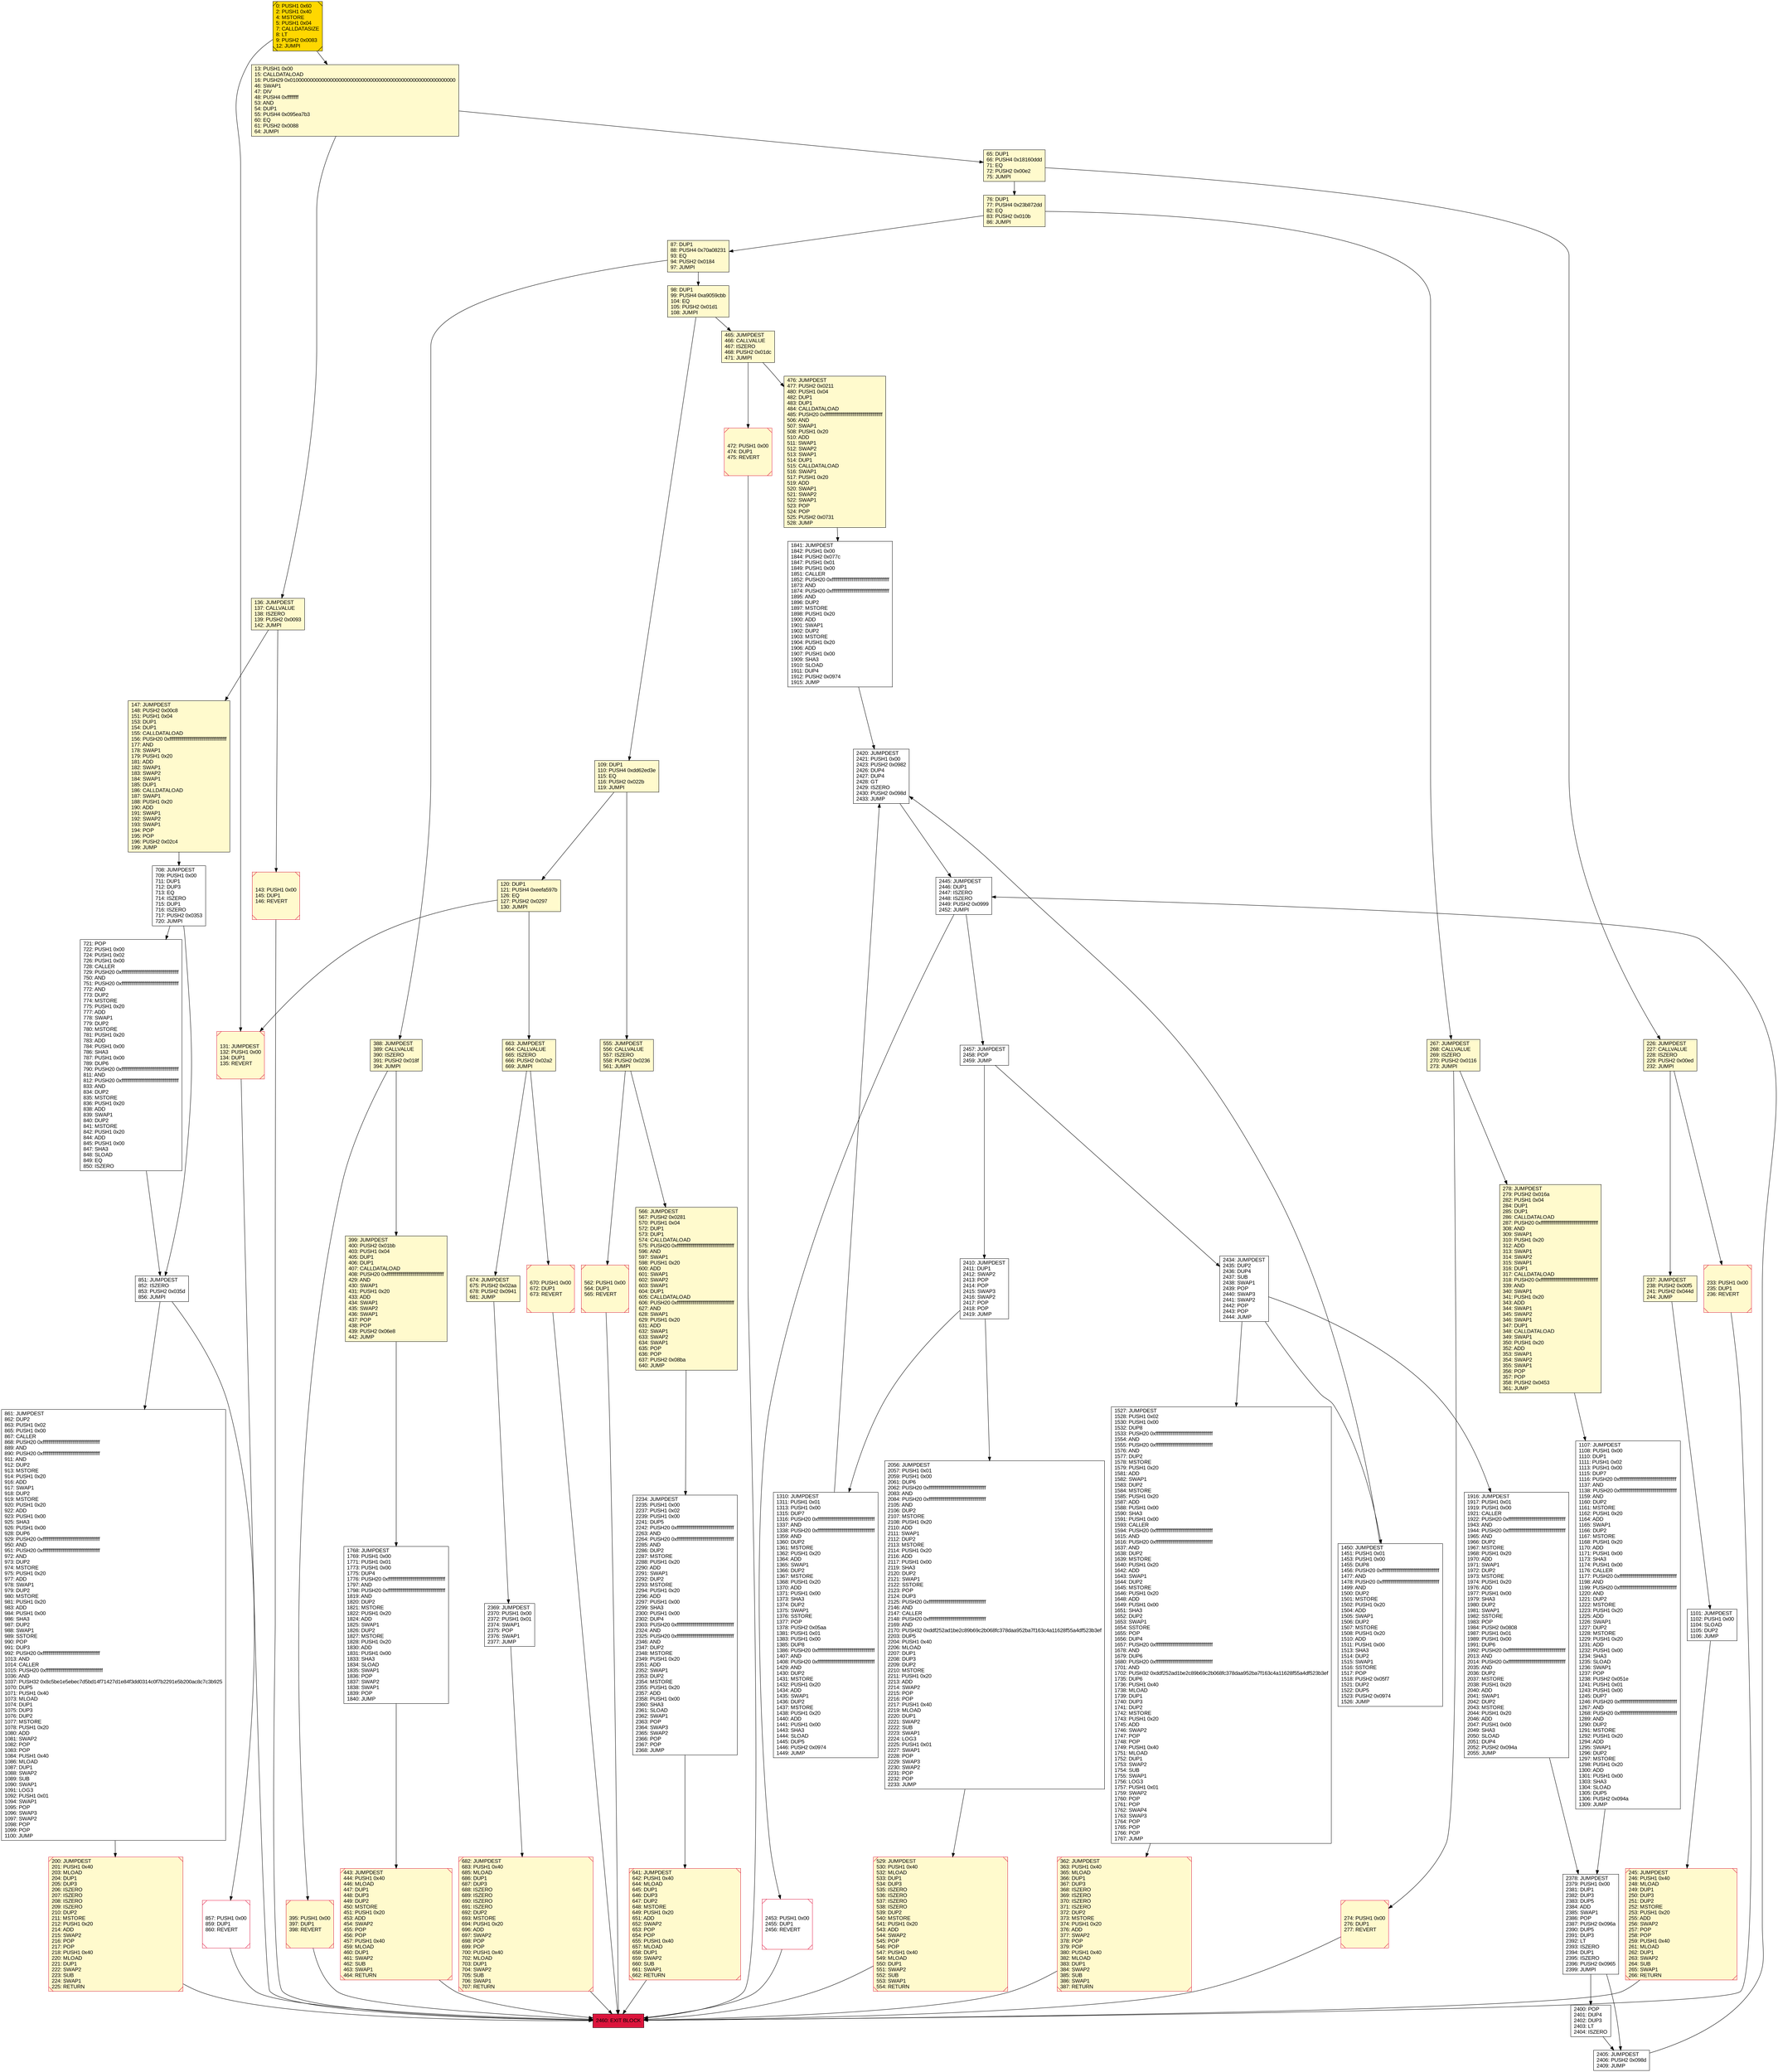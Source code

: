 digraph G {
bgcolor=transparent rankdir=UD;
node [shape=box style=filled color=black fillcolor=white fontname=arial fontcolor=black];
131 [label="131: JUMPDEST\l132: PUSH1 0x00\l134: DUP1\l135: REVERT\l" fillcolor=lemonchiffon shape=Msquare color=crimson ];
2410 [label="2410: JUMPDEST\l2411: DUP1\l2412: SWAP2\l2413: POP\l2414: POP\l2415: SWAP3\l2416: SWAP2\l2417: POP\l2418: POP\l2419: JUMP\l" ];
555 [label="555: JUMPDEST\l556: CALLVALUE\l557: ISZERO\l558: PUSH2 0x0236\l561: JUMPI\l" fillcolor=lemonchiffon ];
1768 [label="1768: JUMPDEST\l1769: PUSH1 0x00\l1771: PUSH1 0x01\l1773: PUSH1 0x00\l1775: DUP4\l1776: PUSH20 0xffffffffffffffffffffffffffffffffffffffff\l1797: AND\l1798: PUSH20 0xffffffffffffffffffffffffffffffffffffffff\l1819: AND\l1820: DUP2\l1821: MSTORE\l1822: PUSH1 0x20\l1824: ADD\l1825: SWAP1\l1826: DUP2\l1827: MSTORE\l1828: PUSH1 0x20\l1830: ADD\l1831: PUSH1 0x00\l1833: SHA3\l1834: SLOAD\l1835: SWAP1\l1836: POP\l1837: SWAP2\l1838: SWAP1\l1839: POP\l1840: JUMP\l" ];
443 [label="443: JUMPDEST\l444: PUSH1 0x40\l446: MLOAD\l447: DUP1\l448: DUP3\l449: DUP2\l450: MSTORE\l451: PUSH1 0x20\l453: ADD\l454: SWAP2\l455: POP\l456: POP\l457: PUSH1 0x40\l459: MLOAD\l460: DUP1\l461: SWAP2\l462: SUB\l463: SWAP1\l464: RETURN\l" fillcolor=lemonchiffon shape=Msquare color=crimson ];
76 [label="76: DUP1\l77: PUSH4 0x23b872dd\l82: EQ\l83: PUSH2 0x010b\l86: JUMPI\l" fillcolor=lemonchiffon ];
1450 [label="1450: JUMPDEST\l1451: PUSH1 0x01\l1453: PUSH1 0x00\l1455: DUP8\l1456: PUSH20 0xffffffffffffffffffffffffffffffffffffffff\l1477: AND\l1478: PUSH20 0xffffffffffffffffffffffffffffffffffffffff\l1499: AND\l1500: DUP2\l1501: MSTORE\l1502: PUSH1 0x20\l1504: ADD\l1505: SWAP1\l1506: DUP2\l1507: MSTORE\l1508: PUSH1 0x20\l1510: ADD\l1511: PUSH1 0x00\l1513: SHA3\l1514: DUP2\l1515: SWAP1\l1516: SSTORE\l1517: POP\l1518: PUSH2 0x05f7\l1521: DUP2\l1522: DUP5\l1523: PUSH2 0x0974\l1526: JUMP\l" ];
2445 [label="2445: JUMPDEST\l2446: DUP1\l2447: ISZERO\l2448: ISZERO\l2449: PUSH2 0x0999\l2452: JUMPI\l" ];
674 [label="674: JUMPDEST\l675: PUSH2 0x02aa\l678: PUSH2 0x0941\l681: JUMP\l" fillcolor=lemonchiffon ];
562 [label="562: PUSH1 0x00\l564: DUP1\l565: REVERT\l" fillcolor=lemonchiffon shape=Msquare color=crimson ];
682 [label="682: JUMPDEST\l683: PUSH1 0x40\l685: MLOAD\l686: DUP1\l687: DUP3\l688: ISZERO\l689: ISZERO\l690: ISZERO\l691: ISZERO\l692: DUP2\l693: MSTORE\l694: PUSH1 0x20\l696: ADD\l697: SWAP2\l698: POP\l699: POP\l700: PUSH1 0x40\l702: MLOAD\l703: DUP1\l704: SWAP2\l705: SUB\l706: SWAP1\l707: RETURN\l" fillcolor=lemonchiffon shape=Msquare color=crimson ];
147 [label="147: JUMPDEST\l148: PUSH2 0x00c8\l151: PUSH1 0x04\l153: DUP1\l154: DUP1\l155: CALLDATALOAD\l156: PUSH20 0xffffffffffffffffffffffffffffffffffffffff\l177: AND\l178: SWAP1\l179: PUSH1 0x20\l181: ADD\l182: SWAP1\l183: SWAP2\l184: SWAP1\l185: DUP1\l186: CALLDATALOAD\l187: SWAP1\l188: PUSH1 0x20\l190: ADD\l191: SWAP1\l192: SWAP2\l193: SWAP1\l194: POP\l195: POP\l196: PUSH2 0x02c4\l199: JUMP\l" fillcolor=lemonchiffon ];
136 [label="136: JUMPDEST\l137: CALLVALUE\l138: ISZERO\l139: PUSH2 0x0093\l142: JUMPI\l" fillcolor=lemonchiffon ];
2460 [label="2460: EXIT BLOCK\l" fillcolor=crimson ];
226 [label="226: JUMPDEST\l227: CALLVALUE\l228: ISZERO\l229: PUSH2 0x00ed\l232: JUMPI\l" fillcolor=lemonchiffon ];
2234 [label="2234: JUMPDEST\l2235: PUSH1 0x00\l2237: PUSH1 0x02\l2239: PUSH1 0x00\l2241: DUP5\l2242: PUSH20 0xffffffffffffffffffffffffffffffffffffffff\l2263: AND\l2264: PUSH20 0xffffffffffffffffffffffffffffffffffffffff\l2285: AND\l2286: DUP2\l2287: MSTORE\l2288: PUSH1 0x20\l2290: ADD\l2291: SWAP1\l2292: DUP2\l2293: MSTORE\l2294: PUSH1 0x20\l2296: ADD\l2297: PUSH1 0x00\l2299: SHA3\l2300: PUSH1 0x00\l2302: DUP4\l2303: PUSH20 0xffffffffffffffffffffffffffffffffffffffff\l2324: AND\l2325: PUSH20 0xffffffffffffffffffffffffffffffffffffffff\l2346: AND\l2347: DUP2\l2348: MSTORE\l2349: PUSH1 0x20\l2351: ADD\l2352: SWAP1\l2353: DUP2\l2354: MSTORE\l2355: PUSH1 0x20\l2357: ADD\l2358: PUSH1 0x00\l2360: SHA3\l2361: SLOAD\l2362: SWAP1\l2363: POP\l2364: SWAP3\l2365: SWAP2\l2366: POP\l2367: POP\l2368: JUMP\l" ];
1310 [label="1310: JUMPDEST\l1311: PUSH1 0x01\l1313: PUSH1 0x00\l1315: DUP7\l1316: PUSH20 0xffffffffffffffffffffffffffffffffffffffff\l1337: AND\l1338: PUSH20 0xffffffffffffffffffffffffffffffffffffffff\l1359: AND\l1360: DUP2\l1361: MSTORE\l1362: PUSH1 0x20\l1364: ADD\l1365: SWAP1\l1366: DUP2\l1367: MSTORE\l1368: PUSH1 0x20\l1370: ADD\l1371: PUSH1 0x00\l1373: SHA3\l1374: DUP2\l1375: SWAP1\l1376: SSTORE\l1377: POP\l1378: PUSH2 0x05aa\l1381: PUSH1 0x01\l1383: PUSH1 0x00\l1385: DUP8\l1386: PUSH20 0xffffffffffffffffffffffffffffffffffffffff\l1407: AND\l1408: PUSH20 0xffffffffffffffffffffffffffffffffffffffff\l1429: AND\l1430: DUP2\l1431: MSTORE\l1432: PUSH1 0x20\l1434: ADD\l1435: SWAP1\l1436: DUP2\l1437: MSTORE\l1438: PUSH1 0x20\l1440: ADD\l1441: PUSH1 0x00\l1443: SHA3\l1444: SLOAD\l1445: DUP5\l1446: PUSH2 0x0974\l1449: JUMP\l" ];
1527 [label="1527: JUMPDEST\l1528: PUSH1 0x02\l1530: PUSH1 0x00\l1532: DUP8\l1533: PUSH20 0xffffffffffffffffffffffffffffffffffffffff\l1554: AND\l1555: PUSH20 0xffffffffffffffffffffffffffffffffffffffff\l1576: AND\l1577: DUP2\l1578: MSTORE\l1579: PUSH1 0x20\l1581: ADD\l1582: SWAP1\l1583: DUP2\l1584: MSTORE\l1585: PUSH1 0x20\l1587: ADD\l1588: PUSH1 0x00\l1590: SHA3\l1591: PUSH1 0x00\l1593: CALLER\l1594: PUSH20 0xffffffffffffffffffffffffffffffffffffffff\l1615: AND\l1616: PUSH20 0xffffffffffffffffffffffffffffffffffffffff\l1637: AND\l1638: DUP2\l1639: MSTORE\l1640: PUSH1 0x20\l1642: ADD\l1643: SWAP1\l1644: DUP2\l1645: MSTORE\l1646: PUSH1 0x20\l1648: ADD\l1649: PUSH1 0x00\l1651: SHA3\l1652: DUP2\l1653: SWAP1\l1654: SSTORE\l1655: POP\l1656: DUP4\l1657: PUSH20 0xffffffffffffffffffffffffffffffffffffffff\l1678: AND\l1679: DUP6\l1680: PUSH20 0xffffffffffffffffffffffffffffffffffffffff\l1701: AND\l1702: PUSH32 0xddf252ad1be2c89b69c2b068fc378daa952ba7f163c4a11628f55a4df523b3ef\l1735: DUP6\l1736: PUSH1 0x40\l1738: MLOAD\l1739: DUP1\l1740: DUP3\l1741: DUP2\l1742: MSTORE\l1743: PUSH1 0x20\l1745: ADD\l1746: SWAP2\l1747: POP\l1748: POP\l1749: PUSH1 0x40\l1751: MLOAD\l1752: DUP1\l1753: SWAP2\l1754: SUB\l1755: SWAP1\l1756: LOG3\l1757: PUSH1 0x01\l1759: SWAP2\l1760: POP\l1761: POP\l1762: SWAP4\l1763: SWAP3\l1764: POP\l1765: POP\l1766: POP\l1767: JUMP\l" ];
98 [label="98: DUP1\l99: PUSH4 0xa9059cbb\l104: EQ\l105: PUSH2 0x01d1\l108: JUMPI\l" fillcolor=lemonchiffon ];
2056 [label="2056: JUMPDEST\l2057: PUSH1 0x01\l2059: PUSH1 0x00\l2061: DUP6\l2062: PUSH20 0xffffffffffffffffffffffffffffffffffffffff\l2083: AND\l2084: PUSH20 0xffffffffffffffffffffffffffffffffffffffff\l2105: AND\l2106: DUP2\l2107: MSTORE\l2108: PUSH1 0x20\l2110: ADD\l2111: SWAP1\l2112: DUP2\l2113: MSTORE\l2114: PUSH1 0x20\l2116: ADD\l2117: PUSH1 0x00\l2119: SHA3\l2120: DUP2\l2121: SWAP1\l2122: SSTORE\l2123: POP\l2124: DUP3\l2125: PUSH20 0xffffffffffffffffffffffffffffffffffffffff\l2146: AND\l2147: CALLER\l2148: PUSH20 0xffffffffffffffffffffffffffffffffffffffff\l2169: AND\l2170: PUSH32 0xddf252ad1be2c89b69c2b068fc378daa952ba7f163c4a11628f55a4df523b3ef\l2203: DUP5\l2204: PUSH1 0x40\l2206: MLOAD\l2207: DUP1\l2208: DUP3\l2209: DUP2\l2210: MSTORE\l2211: PUSH1 0x20\l2213: ADD\l2214: SWAP2\l2215: POP\l2216: POP\l2217: PUSH1 0x40\l2219: MLOAD\l2220: DUP1\l2221: SWAP2\l2222: SUB\l2223: SWAP1\l2224: LOG3\l2225: PUSH1 0x01\l2227: SWAP1\l2228: POP\l2229: SWAP3\l2230: SWAP2\l2231: POP\l2232: POP\l2233: JUMP\l" ];
476 [label="476: JUMPDEST\l477: PUSH2 0x0211\l480: PUSH1 0x04\l482: DUP1\l483: DUP1\l484: CALLDATALOAD\l485: PUSH20 0xffffffffffffffffffffffffffffffffffffffff\l506: AND\l507: SWAP1\l508: PUSH1 0x20\l510: ADD\l511: SWAP1\l512: SWAP2\l513: SWAP1\l514: DUP1\l515: CALLDATALOAD\l516: SWAP1\l517: PUSH1 0x20\l519: ADD\l520: SWAP1\l521: SWAP2\l522: SWAP1\l523: POP\l524: POP\l525: PUSH2 0x0731\l528: JUMP\l" fillcolor=lemonchiffon ];
708 [label="708: JUMPDEST\l709: PUSH1 0x00\l711: DUP1\l712: DUP3\l713: EQ\l714: ISZERO\l715: DUP1\l716: ISZERO\l717: PUSH2 0x0353\l720: JUMPI\l" ];
395 [label="395: PUSH1 0x00\l397: DUP1\l398: REVERT\l" fillcolor=lemonchiffon shape=Msquare color=crimson ];
529 [label="529: JUMPDEST\l530: PUSH1 0x40\l532: MLOAD\l533: DUP1\l534: DUP3\l535: ISZERO\l536: ISZERO\l537: ISZERO\l538: ISZERO\l539: DUP2\l540: MSTORE\l541: PUSH1 0x20\l543: ADD\l544: SWAP2\l545: POP\l546: POP\l547: PUSH1 0x40\l549: MLOAD\l550: DUP1\l551: SWAP2\l552: SUB\l553: SWAP1\l554: RETURN\l" fillcolor=lemonchiffon shape=Msquare color=crimson ];
143 [label="143: PUSH1 0x00\l145: DUP1\l146: REVERT\l" fillcolor=lemonchiffon shape=Msquare color=crimson ];
861 [label="861: JUMPDEST\l862: DUP2\l863: PUSH1 0x02\l865: PUSH1 0x00\l867: CALLER\l868: PUSH20 0xffffffffffffffffffffffffffffffffffffffff\l889: AND\l890: PUSH20 0xffffffffffffffffffffffffffffffffffffffff\l911: AND\l912: DUP2\l913: MSTORE\l914: PUSH1 0x20\l916: ADD\l917: SWAP1\l918: DUP2\l919: MSTORE\l920: PUSH1 0x20\l922: ADD\l923: PUSH1 0x00\l925: SHA3\l926: PUSH1 0x00\l928: DUP6\l929: PUSH20 0xffffffffffffffffffffffffffffffffffffffff\l950: AND\l951: PUSH20 0xffffffffffffffffffffffffffffffffffffffff\l972: AND\l973: DUP2\l974: MSTORE\l975: PUSH1 0x20\l977: ADD\l978: SWAP1\l979: DUP2\l980: MSTORE\l981: PUSH1 0x20\l983: ADD\l984: PUSH1 0x00\l986: SHA3\l987: DUP2\l988: SWAP1\l989: SSTORE\l990: POP\l991: DUP3\l992: PUSH20 0xffffffffffffffffffffffffffffffffffffffff\l1013: AND\l1014: CALLER\l1015: PUSH20 0xffffffffffffffffffffffffffffffffffffffff\l1036: AND\l1037: PUSH32 0x8c5be1e5ebec7d5bd14f71427d1e84f3dd0314c0f7b2291e5b200ac8c7c3b925\l1070: DUP5\l1071: PUSH1 0x40\l1073: MLOAD\l1074: DUP1\l1075: DUP3\l1076: DUP2\l1077: MSTORE\l1078: PUSH1 0x20\l1080: ADD\l1081: SWAP2\l1082: POP\l1083: POP\l1084: PUSH1 0x40\l1086: MLOAD\l1087: DUP1\l1088: SWAP2\l1089: SUB\l1090: SWAP1\l1091: LOG3\l1092: PUSH1 0x01\l1094: SWAP1\l1095: POP\l1096: SWAP3\l1097: SWAP2\l1098: POP\l1099: POP\l1100: JUMP\l" ];
641 [label="641: JUMPDEST\l642: PUSH1 0x40\l644: MLOAD\l645: DUP1\l646: DUP3\l647: DUP2\l648: MSTORE\l649: PUSH1 0x20\l651: ADD\l652: SWAP2\l653: POP\l654: POP\l655: PUSH1 0x40\l657: MLOAD\l658: DUP1\l659: SWAP2\l660: SUB\l661: SWAP1\l662: RETURN\l" fillcolor=lemonchiffon shape=Msquare color=crimson ];
274 [label="274: PUSH1 0x00\l276: DUP1\l277: REVERT\l" fillcolor=lemonchiffon shape=Msquare color=crimson ];
2453 [label="2453: PUSH1 0x00\l2455: DUP1\l2456: REVERT\l" shape=Msquare color=crimson ];
388 [label="388: JUMPDEST\l389: CALLVALUE\l390: ISZERO\l391: PUSH2 0x018f\l394: JUMPI\l" fillcolor=lemonchiffon ];
2434 [label="2434: JUMPDEST\l2435: DUP2\l2436: DUP4\l2437: SUB\l2438: SWAP1\l2439: POP\l2440: SWAP3\l2441: SWAP2\l2442: POP\l2443: POP\l2444: JUMP\l" ];
399 [label="399: JUMPDEST\l400: PUSH2 0x01bb\l403: PUSH1 0x04\l405: DUP1\l406: DUP1\l407: CALLDATALOAD\l408: PUSH20 0xffffffffffffffffffffffffffffffffffffffff\l429: AND\l430: SWAP1\l431: PUSH1 0x20\l433: ADD\l434: SWAP1\l435: SWAP2\l436: SWAP1\l437: POP\l438: POP\l439: PUSH2 0x06e8\l442: JUMP\l" fillcolor=lemonchiffon ];
2400 [label="2400: POP\l2401: DUP4\l2402: DUP3\l2403: LT\l2404: ISZERO\l" ];
2457 [label="2457: JUMPDEST\l2458: POP\l2459: JUMP\l" ];
670 [label="670: PUSH1 0x00\l672: DUP1\l673: REVERT\l" fillcolor=lemonchiffon shape=Msquare color=crimson ];
465 [label="465: JUMPDEST\l466: CALLVALUE\l467: ISZERO\l468: PUSH2 0x01dc\l471: JUMPI\l" fillcolor=lemonchiffon ];
245 [label="245: JUMPDEST\l246: PUSH1 0x40\l248: MLOAD\l249: DUP1\l250: DUP3\l251: DUP2\l252: MSTORE\l253: PUSH1 0x20\l255: ADD\l256: SWAP2\l257: POP\l258: POP\l259: PUSH1 0x40\l261: MLOAD\l262: DUP1\l263: SWAP2\l264: SUB\l265: SWAP1\l266: RETURN\l" fillcolor=lemonchiffon shape=Msquare color=crimson ];
233 [label="233: PUSH1 0x00\l235: DUP1\l236: REVERT\l" fillcolor=lemonchiffon shape=Msquare color=crimson ];
1841 [label="1841: JUMPDEST\l1842: PUSH1 0x00\l1844: PUSH2 0x077c\l1847: PUSH1 0x01\l1849: PUSH1 0x00\l1851: CALLER\l1852: PUSH20 0xffffffffffffffffffffffffffffffffffffffff\l1873: AND\l1874: PUSH20 0xffffffffffffffffffffffffffffffffffffffff\l1895: AND\l1896: DUP2\l1897: MSTORE\l1898: PUSH1 0x20\l1900: ADD\l1901: SWAP1\l1902: DUP2\l1903: MSTORE\l1904: PUSH1 0x20\l1906: ADD\l1907: PUSH1 0x00\l1909: SHA3\l1910: SLOAD\l1911: DUP4\l1912: PUSH2 0x0974\l1915: JUMP\l" ];
237 [label="237: JUMPDEST\l238: PUSH2 0x00f5\l241: PUSH2 0x044d\l244: JUMP\l" fillcolor=lemonchiffon ];
278 [label="278: JUMPDEST\l279: PUSH2 0x016a\l282: PUSH1 0x04\l284: DUP1\l285: DUP1\l286: CALLDATALOAD\l287: PUSH20 0xffffffffffffffffffffffffffffffffffffffff\l308: AND\l309: SWAP1\l310: PUSH1 0x20\l312: ADD\l313: SWAP1\l314: SWAP2\l315: SWAP1\l316: DUP1\l317: CALLDATALOAD\l318: PUSH20 0xffffffffffffffffffffffffffffffffffffffff\l339: AND\l340: SWAP1\l341: PUSH1 0x20\l343: ADD\l344: SWAP1\l345: SWAP2\l346: SWAP1\l347: DUP1\l348: CALLDATALOAD\l349: SWAP1\l350: PUSH1 0x20\l352: ADD\l353: SWAP1\l354: SWAP2\l355: SWAP1\l356: POP\l357: POP\l358: PUSH2 0x0453\l361: JUMP\l" fillcolor=lemonchiffon ];
362 [label="362: JUMPDEST\l363: PUSH1 0x40\l365: MLOAD\l366: DUP1\l367: DUP3\l368: ISZERO\l369: ISZERO\l370: ISZERO\l371: ISZERO\l372: DUP2\l373: MSTORE\l374: PUSH1 0x20\l376: ADD\l377: SWAP2\l378: POP\l379: POP\l380: PUSH1 0x40\l382: MLOAD\l383: DUP1\l384: SWAP2\l385: SUB\l386: SWAP1\l387: RETURN\l" fillcolor=lemonchiffon shape=Msquare color=crimson ];
120 [label="120: DUP1\l121: PUSH4 0xeefa597b\l126: EQ\l127: PUSH2 0x0297\l130: JUMPI\l" fillcolor=lemonchiffon ];
87 [label="87: DUP1\l88: PUSH4 0x70a08231\l93: EQ\l94: PUSH2 0x0184\l97: JUMPI\l" fillcolor=lemonchiffon ];
721 [label="721: POP\l722: PUSH1 0x00\l724: PUSH1 0x02\l726: PUSH1 0x00\l728: CALLER\l729: PUSH20 0xffffffffffffffffffffffffffffffffffffffff\l750: AND\l751: PUSH20 0xffffffffffffffffffffffffffffffffffffffff\l772: AND\l773: DUP2\l774: MSTORE\l775: PUSH1 0x20\l777: ADD\l778: SWAP1\l779: DUP2\l780: MSTORE\l781: PUSH1 0x20\l783: ADD\l784: PUSH1 0x00\l786: SHA3\l787: PUSH1 0x00\l789: DUP6\l790: PUSH20 0xffffffffffffffffffffffffffffffffffffffff\l811: AND\l812: PUSH20 0xffffffffffffffffffffffffffffffffffffffff\l833: AND\l834: DUP2\l835: MSTORE\l836: PUSH1 0x20\l838: ADD\l839: SWAP1\l840: DUP2\l841: MSTORE\l842: PUSH1 0x20\l844: ADD\l845: PUSH1 0x00\l847: SHA3\l848: SLOAD\l849: EQ\l850: ISZERO\l" ];
851 [label="851: JUMPDEST\l852: ISZERO\l853: PUSH2 0x035d\l856: JUMPI\l" ];
566 [label="566: JUMPDEST\l567: PUSH2 0x0281\l570: PUSH1 0x04\l572: DUP1\l573: DUP1\l574: CALLDATALOAD\l575: PUSH20 0xffffffffffffffffffffffffffffffffffffffff\l596: AND\l597: SWAP1\l598: PUSH1 0x20\l600: ADD\l601: SWAP1\l602: SWAP2\l603: SWAP1\l604: DUP1\l605: CALLDATALOAD\l606: PUSH20 0xffffffffffffffffffffffffffffffffffffffff\l627: AND\l628: SWAP1\l629: PUSH1 0x20\l631: ADD\l632: SWAP1\l633: SWAP2\l634: SWAP1\l635: POP\l636: POP\l637: PUSH2 0x08ba\l640: JUMP\l" fillcolor=lemonchiffon ];
2405 [label="2405: JUMPDEST\l2406: PUSH2 0x098d\l2409: JUMP\l" ];
0 [label="0: PUSH1 0x60\l2: PUSH1 0x40\l4: MSTORE\l5: PUSH1 0x04\l7: CALLDATASIZE\l8: LT\l9: PUSH2 0x0083\l12: JUMPI\l" fillcolor=lemonchiffon shape=Msquare fillcolor=gold ];
1107 [label="1107: JUMPDEST\l1108: PUSH1 0x00\l1110: DUP1\l1111: PUSH1 0x02\l1113: PUSH1 0x00\l1115: DUP7\l1116: PUSH20 0xffffffffffffffffffffffffffffffffffffffff\l1137: AND\l1138: PUSH20 0xffffffffffffffffffffffffffffffffffffffff\l1159: AND\l1160: DUP2\l1161: MSTORE\l1162: PUSH1 0x20\l1164: ADD\l1165: SWAP1\l1166: DUP2\l1167: MSTORE\l1168: PUSH1 0x20\l1170: ADD\l1171: PUSH1 0x00\l1173: SHA3\l1174: PUSH1 0x00\l1176: CALLER\l1177: PUSH20 0xffffffffffffffffffffffffffffffffffffffff\l1198: AND\l1199: PUSH20 0xffffffffffffffffffffffffffffffffffffffff\l1220: AND\l1221: DUP2\l1222: MSTORE\l1223: PUSH1 0x20\l1225: ADD\l1226: SWAP1\l1227: DUP2\l1228: MSTORE\l1229: PUSH1 0x20\l1231: ADD\l1232: PUSH1 0x00\l1234: SHA3\l1235: SLOAD\l1236: SWAP1\l1237: POP\l1238: PUSH2 0x051e\l1241: PUSH1 0x01\l1243: PUSH1 0x00\l1245: DUP7\l1246: PUSH20 0xffffffffffffffffffffffffffffffffffffffff\l1267: AND\l1268: PUSH20 0xffffffffffffffffffffffffffffffffffffffff\l1289: AND\l1290: DUP2\l1291: MSTORE\l1292: PUSH1 0x20\l1294: ADD\l1295: SWAP1\l1296: DUP2\l1297: MSTORE\l1298: PUSH1 0x20\l1300: ADD\l1301: PUSH1 0x00\l1303: SHA3\l1304: SLOAD\l1305: DUP5\l1306: PUSH2 0x094a\l1309: JUMP\l" ];
2369 [label="2369: JUMPDEST\l2370: PUSH1 0x00\l2372: PUSH1 0x01\l2374: SWAP1\l2375: POP\l2376: SWAP1\l2377: JUMP\l" ];
65 [label="65: DUP1\l66: PUSH4 0x18160ddd\l71: EQ\l72: PUSH2 0x00e2\l75: JUMPI\l" fillcolor=lemonchiffon ];
13 [label="13: PUSH1 0x00\l15: CALLDATALOAD\l16: PUSH29 0x0100000000000000000000000000000000000000000000000000000000\l46: SWAP1\l47: DIV\l48: PUSH4 0xffffffff\l53: AND\l54: DUP1\l55: PUSH4 0x095ea7b3\l60: EQ\l61: PUSH2 0x0088\l64: JUMPI\l" fillcolor=lemonchiffon ];
200 [label="200: JUMPDEST\l201: PUSH1 0x40\l203: MLOAD\l204: DUP1\l205: DUP3\l206: ISZERO\l207: ISZERO\l208: ISZERO\l209: ISZERO\l210: DUP2\l211: MSTORE\l212: PUSH1 0x20\l214: ADD\l215: SWAP2\l216: POP\l217: POP\l218: PUSH1 0x40\l220: MLOAD\l221: DUP1\l222: SWAP2\l223: SUB\l224: SWAP1\l225: RETURN\l" fillcolor=lemonchiffon shape=Msquare color=crimson ];
1916 [label="1916: JUMPDEST\l1917: PUSH1 0x01\l1919: PUSH1 0x00\l1921: CALLER\l1922: PUSH20 0xffffffffffffffffffffffffffffffffffffffff\l1943: AND\l1944: PUSH20 0xffffffffffffffffffffffffffffffffffffffff\l1965: AND\l1966: DUP2\l1967: MSTORE\l1968: PUSH1 0x20\l1970: ADD\l1971: SWAP1\l1972: DUP2\l1973: MSTORE\l1974: PUSH1 0x20\l1976: ADD\l1977: PUSH1 0x00\l1979: SHA3\l1980: DUP2\l1981: SWAP1\l1982: SSTORE\l1983: POP\l1984: PUSH2 0x0808\l1987: PUSH1 0x01\l1989: PUSH1 0x00\l1991: DUP6\l1992: PUSH20 0xffffffffffffffffffffffffffffffffffffffff\l2013: AND\l2014: PUSH20 0xffffffffffffffffffffffffffffffffffffffff\l2035: AND\l2036: DUP2\l2037: MSTORE\l2038: PUSH1 0x20\l2040: ADD\l2041: SWAP1\l2042: DUP2\l2043: MSTORE\l2044: PUSH1 0x20\l2046: ADD\l2047: PUSH1 0x00\l2049: SHA3\l2050: SLOAD\l2051: DUP4\l2052: PUSH2 0x094a\l2055: JUMP\l" ];
267 [label="267: JUMPDEST\l268: CALLVALUE\l269: ISZERO\l270: PUSH2 0x0116\l273: JUMPI\l" fillcolor=lemonchiffon ];
109 [label="109: DUP1\l110: PUSH4 0xdd62ed3e\l115: EQ\l116: PUSH2 0x022b\l119: JUMPI\l" fillcolor=lemonchiffon ];
857 [label="857: PUSH1 0x00\l859: DUP1\l860: REVERT\l" shape=Msquare color=crimson ];
2420 [label="2420: JUMPDEST\l2421: PUSH1 0x00\l2423: PUSH2 0x0982\l2426: DUP4\l2427: DUP4\l2428: GT\l2429: ISZERO\l2430: PUSH2 0x098d\l2433: JUMP\l" ];
472 [label="472: PUSH1 0x00\l474: DUP1\l475: REVERT\l" fillcolor=lemonchiffon shape=Msquare color=crimson ];
1101 [label="1101: JUMPDEST\l1102: PUSH1 0x00\l1104: SLOAD\l1105: DUP2\l1106: JUMP\l" ];
663 [label="663: JUMPDEST\l664: CALLVALUE\l665: ISZERO\l666: PUSH2 0x02a2\l669: JUMPI\l" fillcolor=lemonchiffon ];
2378 [label="2378: JUMPDEST\l2379: PUSH1 0x00\l2381: DUP1\l2382: DUP3\l2383: DUP5\l2384: ADD\l2385: SWAP1\l2386: POP\l2387: PUSH2 0x096a\l2390: DUP5\l2391: DUP3\l2392: LT\l2393: ISZERO\l2394: DUP1\l2395: ISZERO\l2396: PUSH2 0x0965\l2399: JUMPI\l" ];
1768 -> 443;
721 -> 851;
2457 -> 2434;
136 -> 147;
2056 -> 529;
388 -> 399;
682 -> 2460;
1916 -> 2378;
562 -> 2460;
2234 -> 641;
443 -> 2460;
1107 -> 2378;
131 -> 2460;
13 -> 65;
555 -> 562;
2378 -> 2405;
388 -> 395;
0 -> 13;
2434 -> 1527;
267 -> 278;
109 -> 120;
2410 -> 2056;
670 -> 2460;
2410 -> 1310;
851 -> 857;
2453 -> 2460;
120 -> 663;
237 -> 1101;
641 -> 2460;
274 -> 2460;
529 -> 2460;
2445 -> 2457;
136 -> 143;
143 -> 2460;
147 -> 708;
1841 -> 2420;
399 -> 1768;
395 -> 2460;
2434 -> 1450;
465 -> 472;
2457 -> 2410;
1101 -> 245;
2445 -> 2453;
278 -> 1107;
566 -> 2234;
663 -> 670;
2378 -> 2400;
861 -> 200;
267 -> 274;
226 -> 237;
362 -> 2460;
2434 -> 1916;
120 -> 131;
76 -> 87;
98 -> 109;
233 -> 2460;
226 -> 233;
2400 -> 2405;
245 -> 2460;
1310 -> 2420;
98 -> 465;
857 -> 2460;
472 -> 2460;
65 -> 76;
465 -> 476;
13 -> 136;
200 -> 2460;
555 -> 566;
2405 -> 2445;
476 -> 1841;
87 -> 388;
851 -> 861;
0 -> 131;
663 -> 674;
65 -> 226;
1527 -> 362;
708 -> 721;
708 -> 851;
1450 -> 2420;
2420 -> 2445;
2369 -> 682;
674 -> 2369;
87 -> 98;
109 -> 555;
76 -> 267;
}